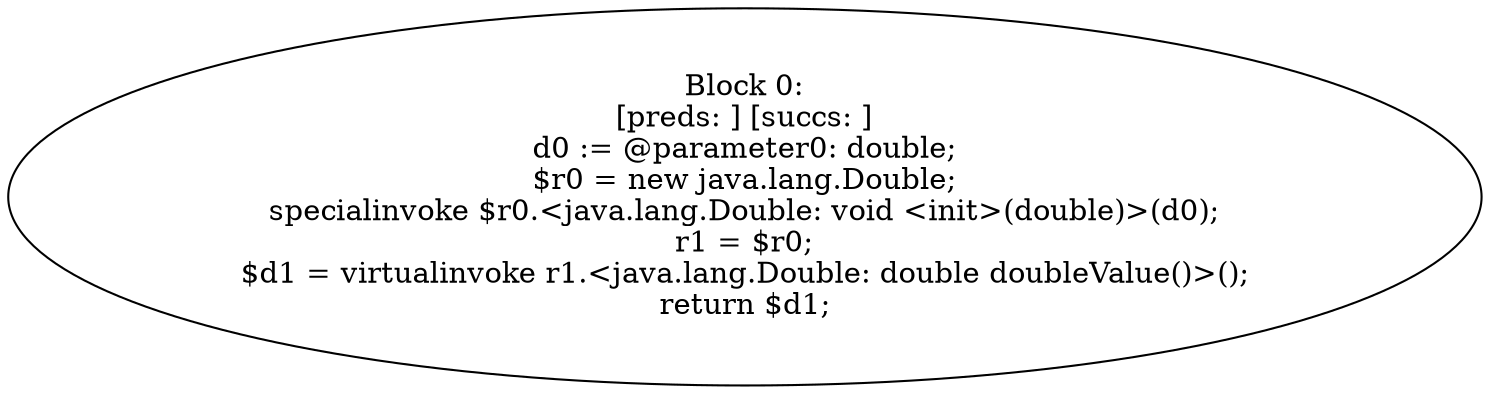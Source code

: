 digraph "unitGraph" {
    "Block 0:
[preds: ] [succs: ]
d0 := @parameter0: double;
$r0 = new java.lang.Double;
specialinvoke $r0.<java.lang.Double: void <init>(double)>(d0);
r1 = $r0;
$d1 = virtualinvoke r1.<java.lang.Double: double doubleValue()>();
return $d1;
"
}

